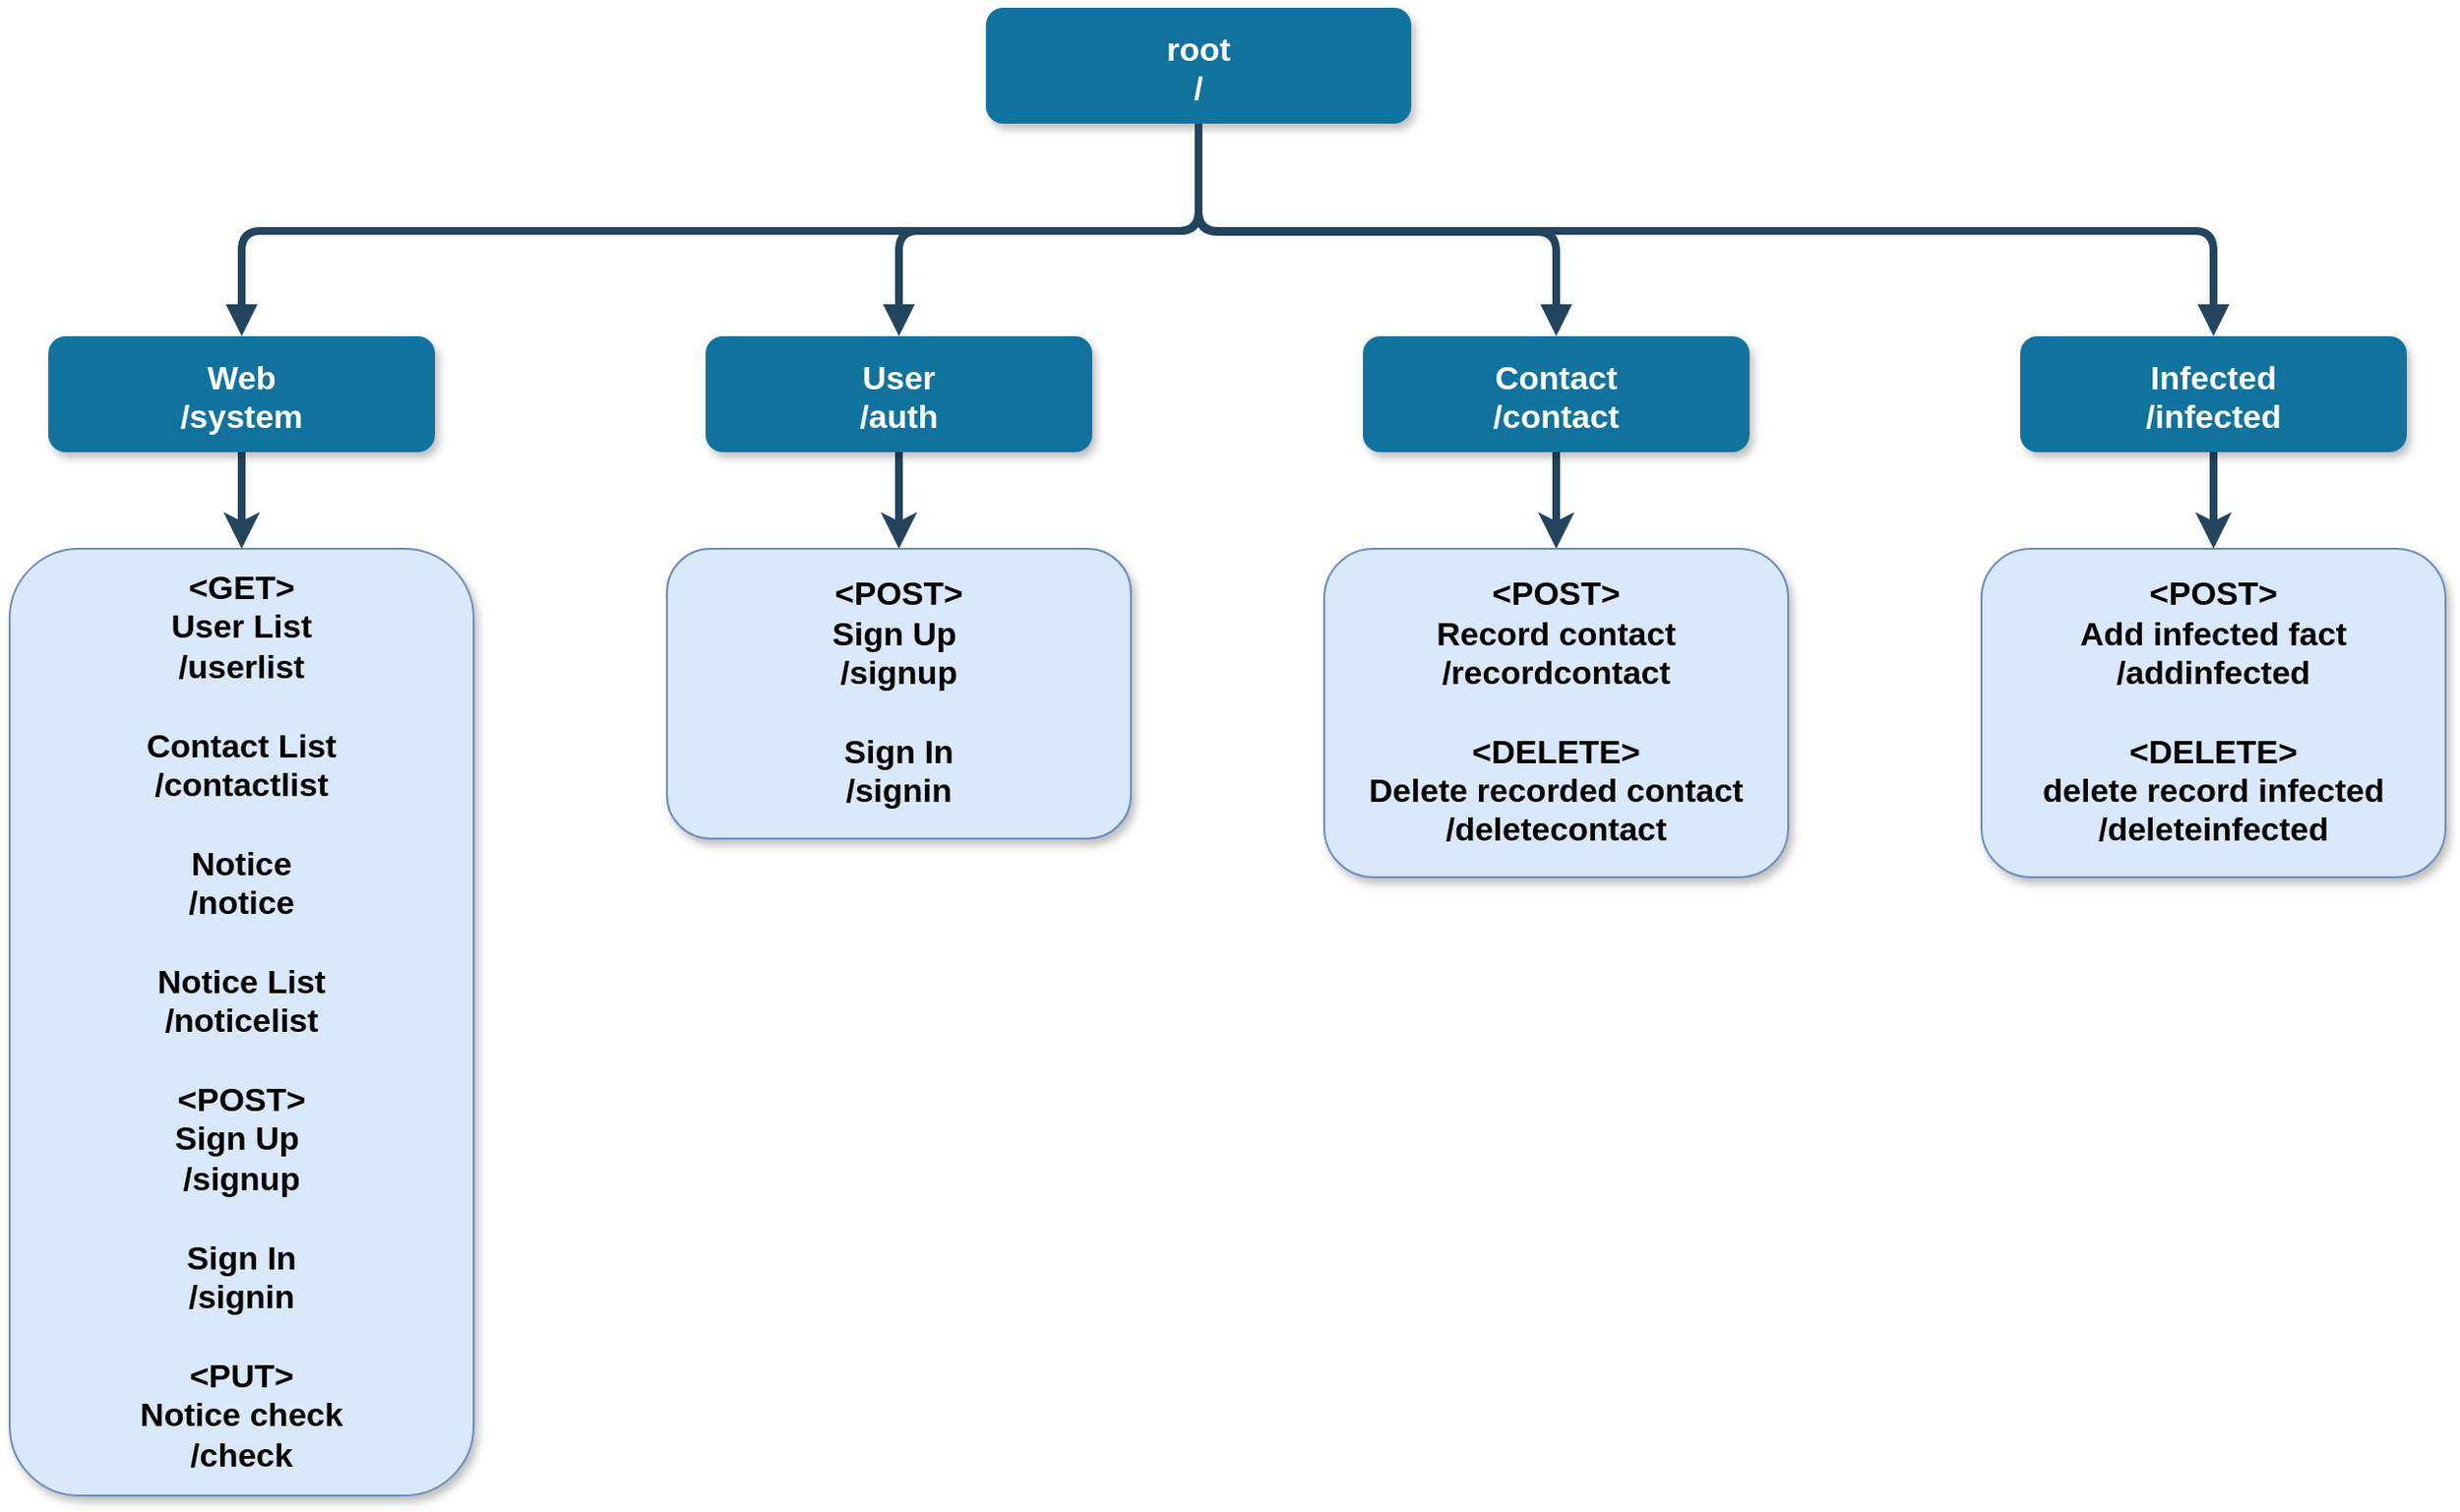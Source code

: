<mxfile version="16.5.6" type="device"><diagram name="Page-1" id="97916047-d0de-89f5-080d-49f4d83e522f"><mxGraphModel dx="2031" dy="1089" grid="1" gridSize="10" guides="1" tooltips="1" connect="1" arrows="1" fold="1" page="1" pageScale="1.5" pageWidth="1169" pageHeight="827" background="none" math="0" shadow="0"><root><mxCell id="0"/><mxCell id="1" parent="0"/><mxCell id="3" value="root&#10;/" style="rounded=1;fillColor=#10739E;strokeColor=none;shadow=1;gradientColor=none;fontStyle=1;fontColor=#FFFFFF;fontSize=17;flipV=0;flipH=0;" parent="1" vertex="1"><mxGeometry x="775" y="320" width="220" height="60" as="geometry"/></mxCell><mxCell id="w0P821l22E6UIiH8sDjo-72" value="" style="edgeStyle=elbowEdgeStyle;rounded=1;orthogonalLoop=1;jettySize=auto;elbow=vertical;html=0;strokeColor=#23445D;strokeWidth=4;fontSize=17;" parent="1" source="8" target="w0P821l22E6UIiH8sDjo-71" edge="1"><mxGeometry relative="1" as="geometry"/></mxCell><mxCell id="8" value="Web&#10;/system" style="rounded=1;fillColor=#10739E;strokeColor=none;shadow=1;gradientColor=none;fontStyle=1;fontColor=#FFFFFF;fontSize=17;" parent="1" vertex="1"><mxGeometry x="290" y="490" width="200" height="60" as="geometry"/></mxCell><mxCell id="oJqnxxcJn_sXWRiTvOQ3-55" style="edgeStyle=elbowEdgeStyle;rounded=1;orthogonalLoop=1;jettySize=auto;html=1;entryX=0.5;entryY=0;entryDx=0;entryDy=0;strokeWidth=4;strokeColor=#23445D;elbow=vertical;fontSize=17;" edge="1" parent="1" source="13" target="w0P821l22E6UIiH8sDjo-73"><mxGeometry relative="1" as="geometry"/></mxCell><mxCell id="13" value="User&#10;/auth" style="rounded=1;fillColor=#10739E;strokeColor=none;shadow=1;gradientColor=none;fontStyle=1;fontColor=#FFFFFF;fontSize=17;" parent="1" vertex="1"><mxGeometry x="630" y="490" width="200" height="60" as="geometry"/></mxCell><mxCell id="oJqnxxcJn_sXWRiTvOQ3-56" style="edgeStyle=elbowEdgeStyle;rounded=1;orthogonalLoop=1;jettySize=auto;html=1;entryX=0.5;entryY=0;entryDx=0;entryDy=0;strokeColor=#23445D;elbow=vertical;strokeWidth=4;fontSize=17;" edge="1" parent="1" source="18" target="w0P821l22E6UIiH8sDjo-74"><mxGeometry relative="1" as="geometry"/></mxCell><mxCell id="18" value="Contact&#10;/contact" style="rounded=1;fillColor=#10739E;strokeColor=none;shadow=1;gradientColor=none;fontStyle=1;fontColor=#FFFFFF;fontSize=17;" parent="1" vertex="1"><mxGeometry x="970" y="490" width="200" height="60" as="geometry"/></mxCell><mxCell id="oJqnxxcJn_sXWRiTvOQ3-57" style="edgeStyle=elbowEdgeStyle;rounded=1;orthogonalLoop=1;jettySize=auto;html=1;entryX=0.5;entryY=0;entryDx=0;entryDy=0;strokeWidth=4;elbow=vertical;strokeColor=#23445D;fontSize=17;" edge="1" parent="1" source="23" target="w0P821l22E6UIiH8sDjo-75"><mxGeometry relative="1" as="geometry"/></mxCell><mxCell id="23" value="Infected&#10;/infected" style="rounded=1;fillColor=#10739E;strokeColor=none;shadow=1;gradientColor=none;fontStyle=1;fontColor=#FFFFFF;fontSize=17;" parent="1" vertex="1"><mxGeometry x="1310" y="490" width="200" height="60" as="geometry"/></mxCell><mxCell id="34" value="" style="edgeStyle=elbowEdgeStyle;elbow=vertical;strokeWidth=4;endArrow=block;endFill=1;fontStyle=1;strokeColor=#23445D;fontSize=17;" parent="1" source="3" target="8" edge="1"><mxGeometry x="72" y="45.5" width="100" height="100" as="geometry"><mxPoint x="72" y="145.5" as="sourcePoint"/><mxPoint x="172" y="45.5" as="targetPoint"/><Array as="points"><mxPoint x="602" y="435.5"/></Array></mxGeometry></mxCell><mxCell id="37" value="" style="edgeStyle=elbowEdgeStyle;elbow=vertical;strokeWidth=4;endArrow=block;endFill=1;fontStyle=1;strokeColor=#23445D;fontSize=17;" parent="1" source="3" target="23" edge="1"><mxGeometry x="72" y="45.5" width="100" height="100" as="geometry"><mxPoint x="72" y="145.5" as="sourcePoint"/><mxPoint x="172" y="45.5" as="targetPoint"/><Array as="points"><mxPoint x="1022" y="435.5"/></Array></mxGeometry></mxCell><mxCell id="54" value="" style="edgeStyle=elbowEdgeStyle;elbow=vertical;strokeWidth=4;endArrow=block;endFill=1;fontStyle=1;strokeColor=#23445D;entryX=0.5;entryY=0;entryDx=0;entryDy=0;fontSize=17;" parent="1" source="3" target="13" edge="1"><mxGeometry x="72" y="45.5" width="100" height="100" as="geometry"><mxPoint x="72" y="145.5" as="sourcePoint"/><mxPoint x="702" y="480" as="targetPoint"/><Array as="points"><mxPoint x="702" y="435.5"/></Array></mxGeometry></mxCell><mxCell id="55" value="" style="edgeStyle=elbowEdgeStyle;elbow=vertical;strokeWidth=4;endArrow=block;endFill=1;fontStyle=1;strokeColor=#23445D;exitX=0.5;exitY=1;exitDx=0;exitDy=0;fontSize=17;" parent="1" source="3" target="18" edge="1"><mxGeometry x="72" y="45.5" width="100" height="100" as="geometry"><mxPoint x="1040" y="370" as="sourcePoint"/><mxPoint x="172" y="45.5" as="targetPoint"/><Array as="points"><mxPoint x="910" y="436"/><mxPoint x="992" y="435.5"/></Array></mxGeometry></mxCell><mxCell id="w0P821l22E6UIiH8sDjo-71" value="&amp;lt;GET&amp;gt;&lt;br style=&quot;font-size: 17px;&quot;&gt;User List&lt;br style=&quot;font-size: 17px;&quot;&gt;/userlist&lt;br style=&quot;font-size: 17px;&quot;&gt;&lt;br style=&quot;font-size: 17px;&quot;&gt;Contact List&lt;br style=&quot;font-size: 17px;&quot;&gt;/contactlist&lt;br style=&quot;font-size: 17px;&quot;&gt;&lt;br style=&quot;font-size: 17px;&quot;&gt;Notice&lt;br style=&quot;font-size: 17px;&quot;&gt;/notice&lt;br style=&quot;font-size: 17px;&quot;&gt;&lt;br style=&quot;font-size: 17px;&quot;&gt;Notice List&lt;br style=&quot;font-size: 17px;&quot;&gt;/noticelist&lt;br style=&quot;font-size: 17px;&quot;&gt;&lt;br style=&quot;font-size: 17px;&quot;&gt;&amp;lt;POST&amp;gt;&lt;br style=&quot;font-size: 17px;&quot;&gt;Sign Up&amp;nbsp;&lt;br style=&quot;font-size: 17px;&quot;&gt;/signup&lt;br style=&quot;font-size: 17px;&quot;&gt;&lt;br style=&quot;font-size: 17px;&quot;&gt;Sign In&lt;br style=&quot;font-size: 17px;&quot;&gt;/signin&lt;br style=&quot;font-size: 17px;&quot;&gt;&lt;br style=&quot;font-size: 17px;&quot;&gt;&amp;lt;PUT&amp;gt;&lt;br style=&quot;font-size: 17px;&quot;&gt;Notice check&lt;br style=&quot;font-size: 17px;&quot;&gt;/check" style="rounded=1;whiteSpace=wrap;html=1;fontSize=17;fillColor=#dae8fc;strokeColor=#6c8ebf;shadow=1;fontStyle=1;" parent="1" vertex="1"><mxGeometry x="270" y="600" width="240" height="490" as="geometry"/></mxCell><mxCell id="w0P821l22E6UIiH8sDjo-73" value="&amp;lt;POST&amp;gt;&lt;br style=&quot;font-size: 17px;&quot;&gt;Sign Up&amp;nbsp;&lt;br style=&quot;font-size: 17px;&quot;&gt;/signup&lt;br style=&quot;font-size: 17px;&quot;&gt;&lt;br style=&quot;font-size: 17px;&quot;&gt;Sign In&lt;br style=&quot;font-size: 17px;&quot;&gt;/signin" style="rounded=1;whiteSpace=wrap;html=1;fontSize=17;fillColor=#dae8fc;strokeColor=#6c8ebf;shadow=1;fontStyle=1;" parent="1" vertex="1"><mxGeometry x="610" y="600" width="240" height="150" as="geometry"/></mxCell><mxCell id="w0P821l22E6UIiH8sDjo-74" value="&amp;lt;POST&amp;gt;&lt;br style=&quot;font-size: 17px;&quot;&gt;Record contact&lt;br style=&quot;font-size: 17px;&quot;&gt;/recordcontact&lt;br style=&quot;font-size: 17px;&quot;&gt;&lt;br style=&quot;font-size: 17px;&quot;&gt;&amp;lt;DELETE&amp;gt;&lt;br style=&quot;font-size: 17px;&quot;&gt;Delete recorded contact&lt;br style=&quot;font-size: 17px;&quot;&gt;/deletecontact" style="rounded=1;whiteSpace=wrap;html=1;fontSize=17;fillColor=#dae8fc;strokeColor=#6c8ebf;shadow=1;fontStyle=1;" parent="1" vertex="1"><mxGeometry x="950" y="600" width="240" height="170" as="geometry"/></mxCell><mxCell id="w0P821l22E6UIiH8sDjo-75" value="&amp;lt;POST&amp;gt;&lt;br style=&quot;font-size: 17px;&quot;&gt;Add infected fact&lt;br style=&quot;font-size: 17px;&quot;&gt;/addinfected&lt;br style=&quot;font-size: 17px;&quot;&gt;&lt;br style=&quot;font-size: 17px;&quot;&gt;&amp;lt;DELETE&amp;gt;&lt;br style=&quot;font-size: 17px;&quot;&gt;delete record infected&lt;br style=&quot;font-size: 17px;&quot;&gt;/deleteinfected" style="rounded=1;whiteSpace=wrap;html=1;fontSize=17;fillColor=#dae8fc;strokeColor=#6c8ebf;shadow=1;fontStyle=1;" parent="1" vertex="1"><mxGeometry x="1290" y="600" width="240" height="170" as="geometry"/></mxCell></root></mxGraphModel></diagram></mxfile>